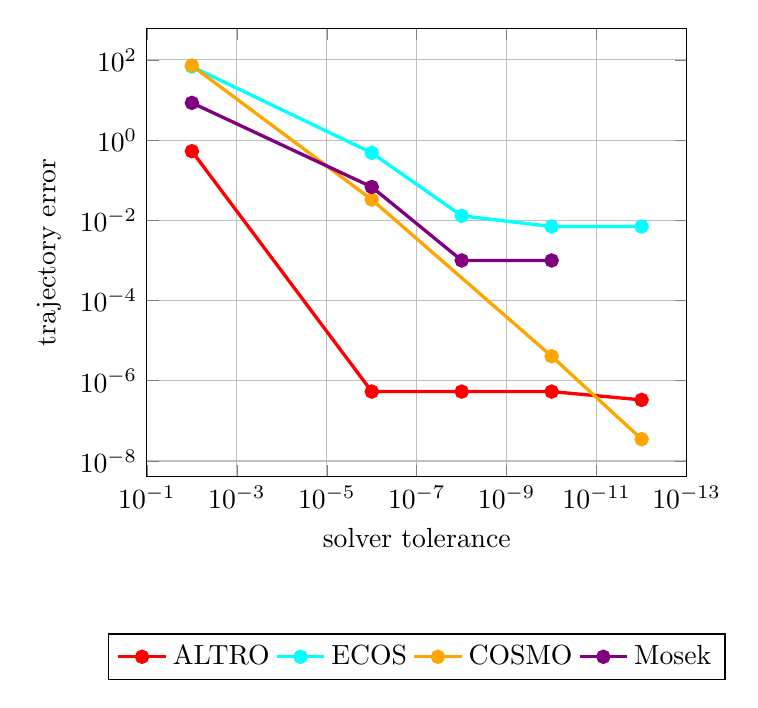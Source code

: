 \begin{tikzpicture}
\begin{axis}[xlabel={solver tolerance}, ylabel={trajectory error}, ymode={log}, xmode={log}, xmajorgrids, ymajorgrids, x dir={reverse}, legend style={legend columns={-1}, at={(0.5,-0.35)}, anchor={north}}]
    \addplot+[color={rgb,1:red,1.0;green,0.0;blue,0.0}, very thick, mark={*}, mark options={fill={rgb,1:red,1.0;green,0.0;blue,0.0}}]
        coordinates {
            (0.01,0.531)
            (0.0,4.423e-10)
            (1.0e-6,5.376e-7)
            (1.0e-8,5.376e-7)
            (1.0e-10,5.376e-7)
            (1.0e-12,3.333e-7)
        }
        ;
    \addplot+[color={rgb,1:red,0.0;green,1.0;blue,1.0}, very thick, mark={*}, mark options={fill={rgb,1:red,0.0;green,1.0;blue,1.0}}]
        coordinates {
            (0.01,68.344)
            (0.0,2.343)
            (1.0e-6,0.482)
            (1.0e-8,0.013)
            (1.0e-10,0.007)
            (1.0e-12,0.007)
        }
        ;
    \addplot+[color={rgb,1:red,1.0;green,0.647;blue,0.0}, very thick, mark={*}, mark options={fill={rgb,1:red,1.0;green,0.647;blue,0.0}}]
        coordinates {
            (0.01,72.321)
            (0.0,1.082)
            (1.0e-6,0.033)
            (1.0e-8,0.0)
            (1.0e-10,4.083e-6)
            (1.0e-12,3.492e-8)
        }
        ;
    \addplot+[color={rgb,1:red,0.502;green,0.0;blue,0.502}, very thick, mark={*}, mark options={fill={rgb,1:red,0.502;green,0.0;blue,0.502}}]
        coordinates {
            (0.01,8.505)
            (0.0,0.788)
            (1.0e-6,0.068)
            (1.0e-8,0.001)
            (1.0e-10,0.001)
            (1.0e-12,0.0)
        }
        ;
    \legend{{ALTRO},{ECOS},{COSMO},{Mosek}}
\end{axis}
\end{tikzpicture}
